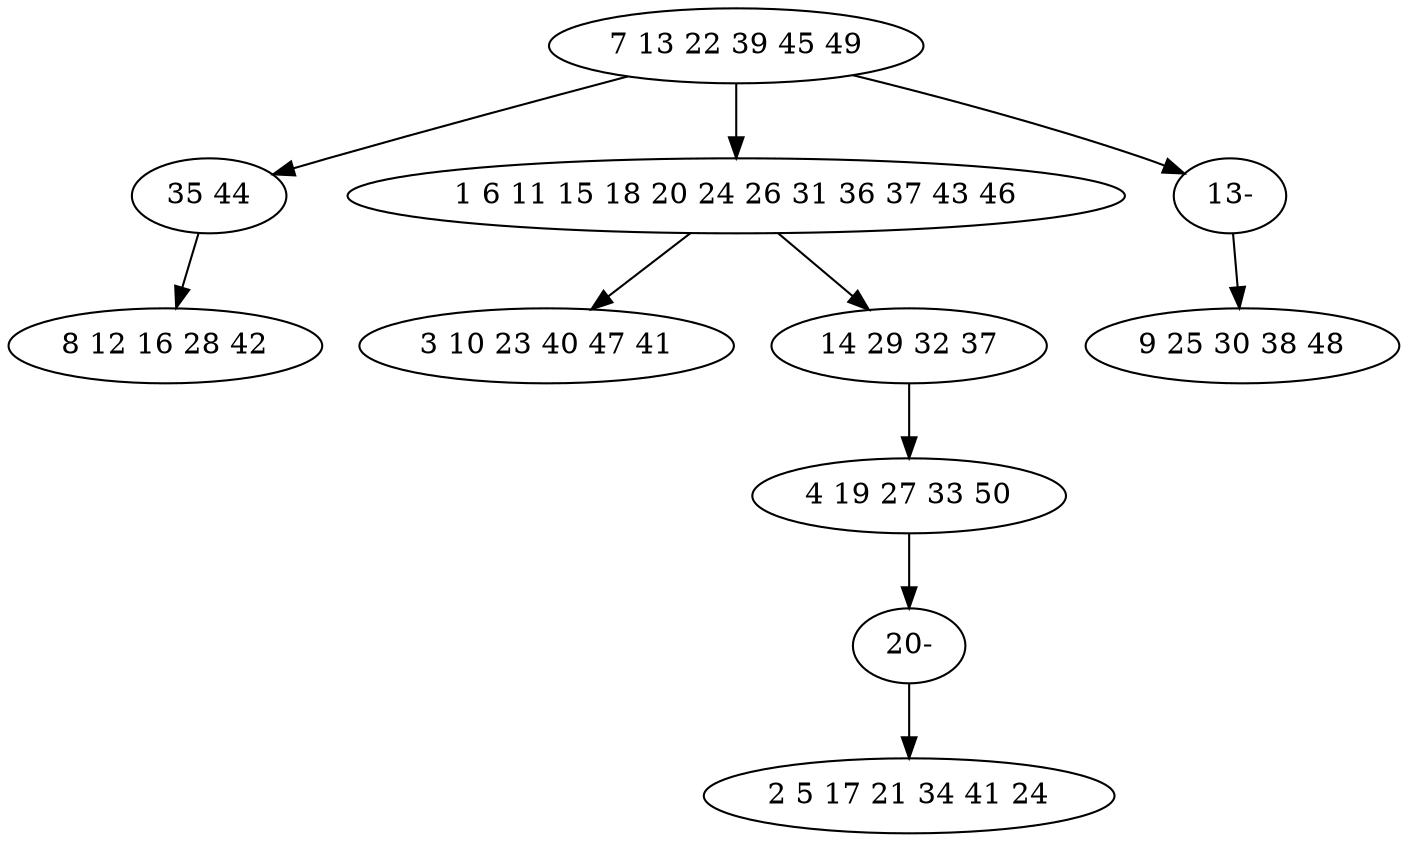digraph true_tree {
	"0" -> "1"
	"0" -> "2"
	"1" -> "3"
	"2" -> "4"
	"0" -> "9"
	"2" -> "6"
	"6" -> "7"
	"7" -> "10"
	"9" -> "5"
	"10" -> "8"
	"0" [label="7 13 22 39 45 49"];
	"1" [label="35 44"];
	"2" [label="1 6 11 15 18 20 24 26 31 36 37 43 46"];
	"3" [label="8 12 16 28 42"];
	"4" [label="3 10 23 40 47 41"];
	"5" [label="9 25 30 38 48"];
	"6" [label="14 29 32 37"];
	"7" [label="4 19 27 33 50"];
	"8" [label="2 5 17 21 34 41 24"];
	"9" [label="13-"];
	"10" [label="20-"];
}
